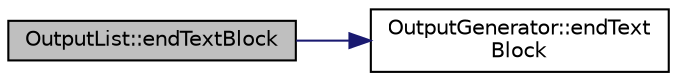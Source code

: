 digraph "OutputList::endTextBlock"
{
 // LATEX_PDF_SIZE
  edge [fontname="Helvetica",fontsize="10",labelfontname="Helvetica",labelfontsize="10"];
  node [fontname="Helvetica",fontsize="10",shape=record];
  rankdir="LR";
  Node1 [label="OutputList::endTextBlock",height=0.2,width=0.4,color="black", fillcolor="grey75", style="filled", fontcolor="black",tooltip=" "];
  Node1 -> Node2 [color="midnightblue",fontsize="10",style="solid"];
  Node2 [label="OutputGenerator::endText\lBlock",height=0.2,width=0.4,color="black", fillcolor="white", style="filled",URL="$classOutputGenerator.html#a53f79d9816008132480d3d454e14251b",tooltip=" "];
}
